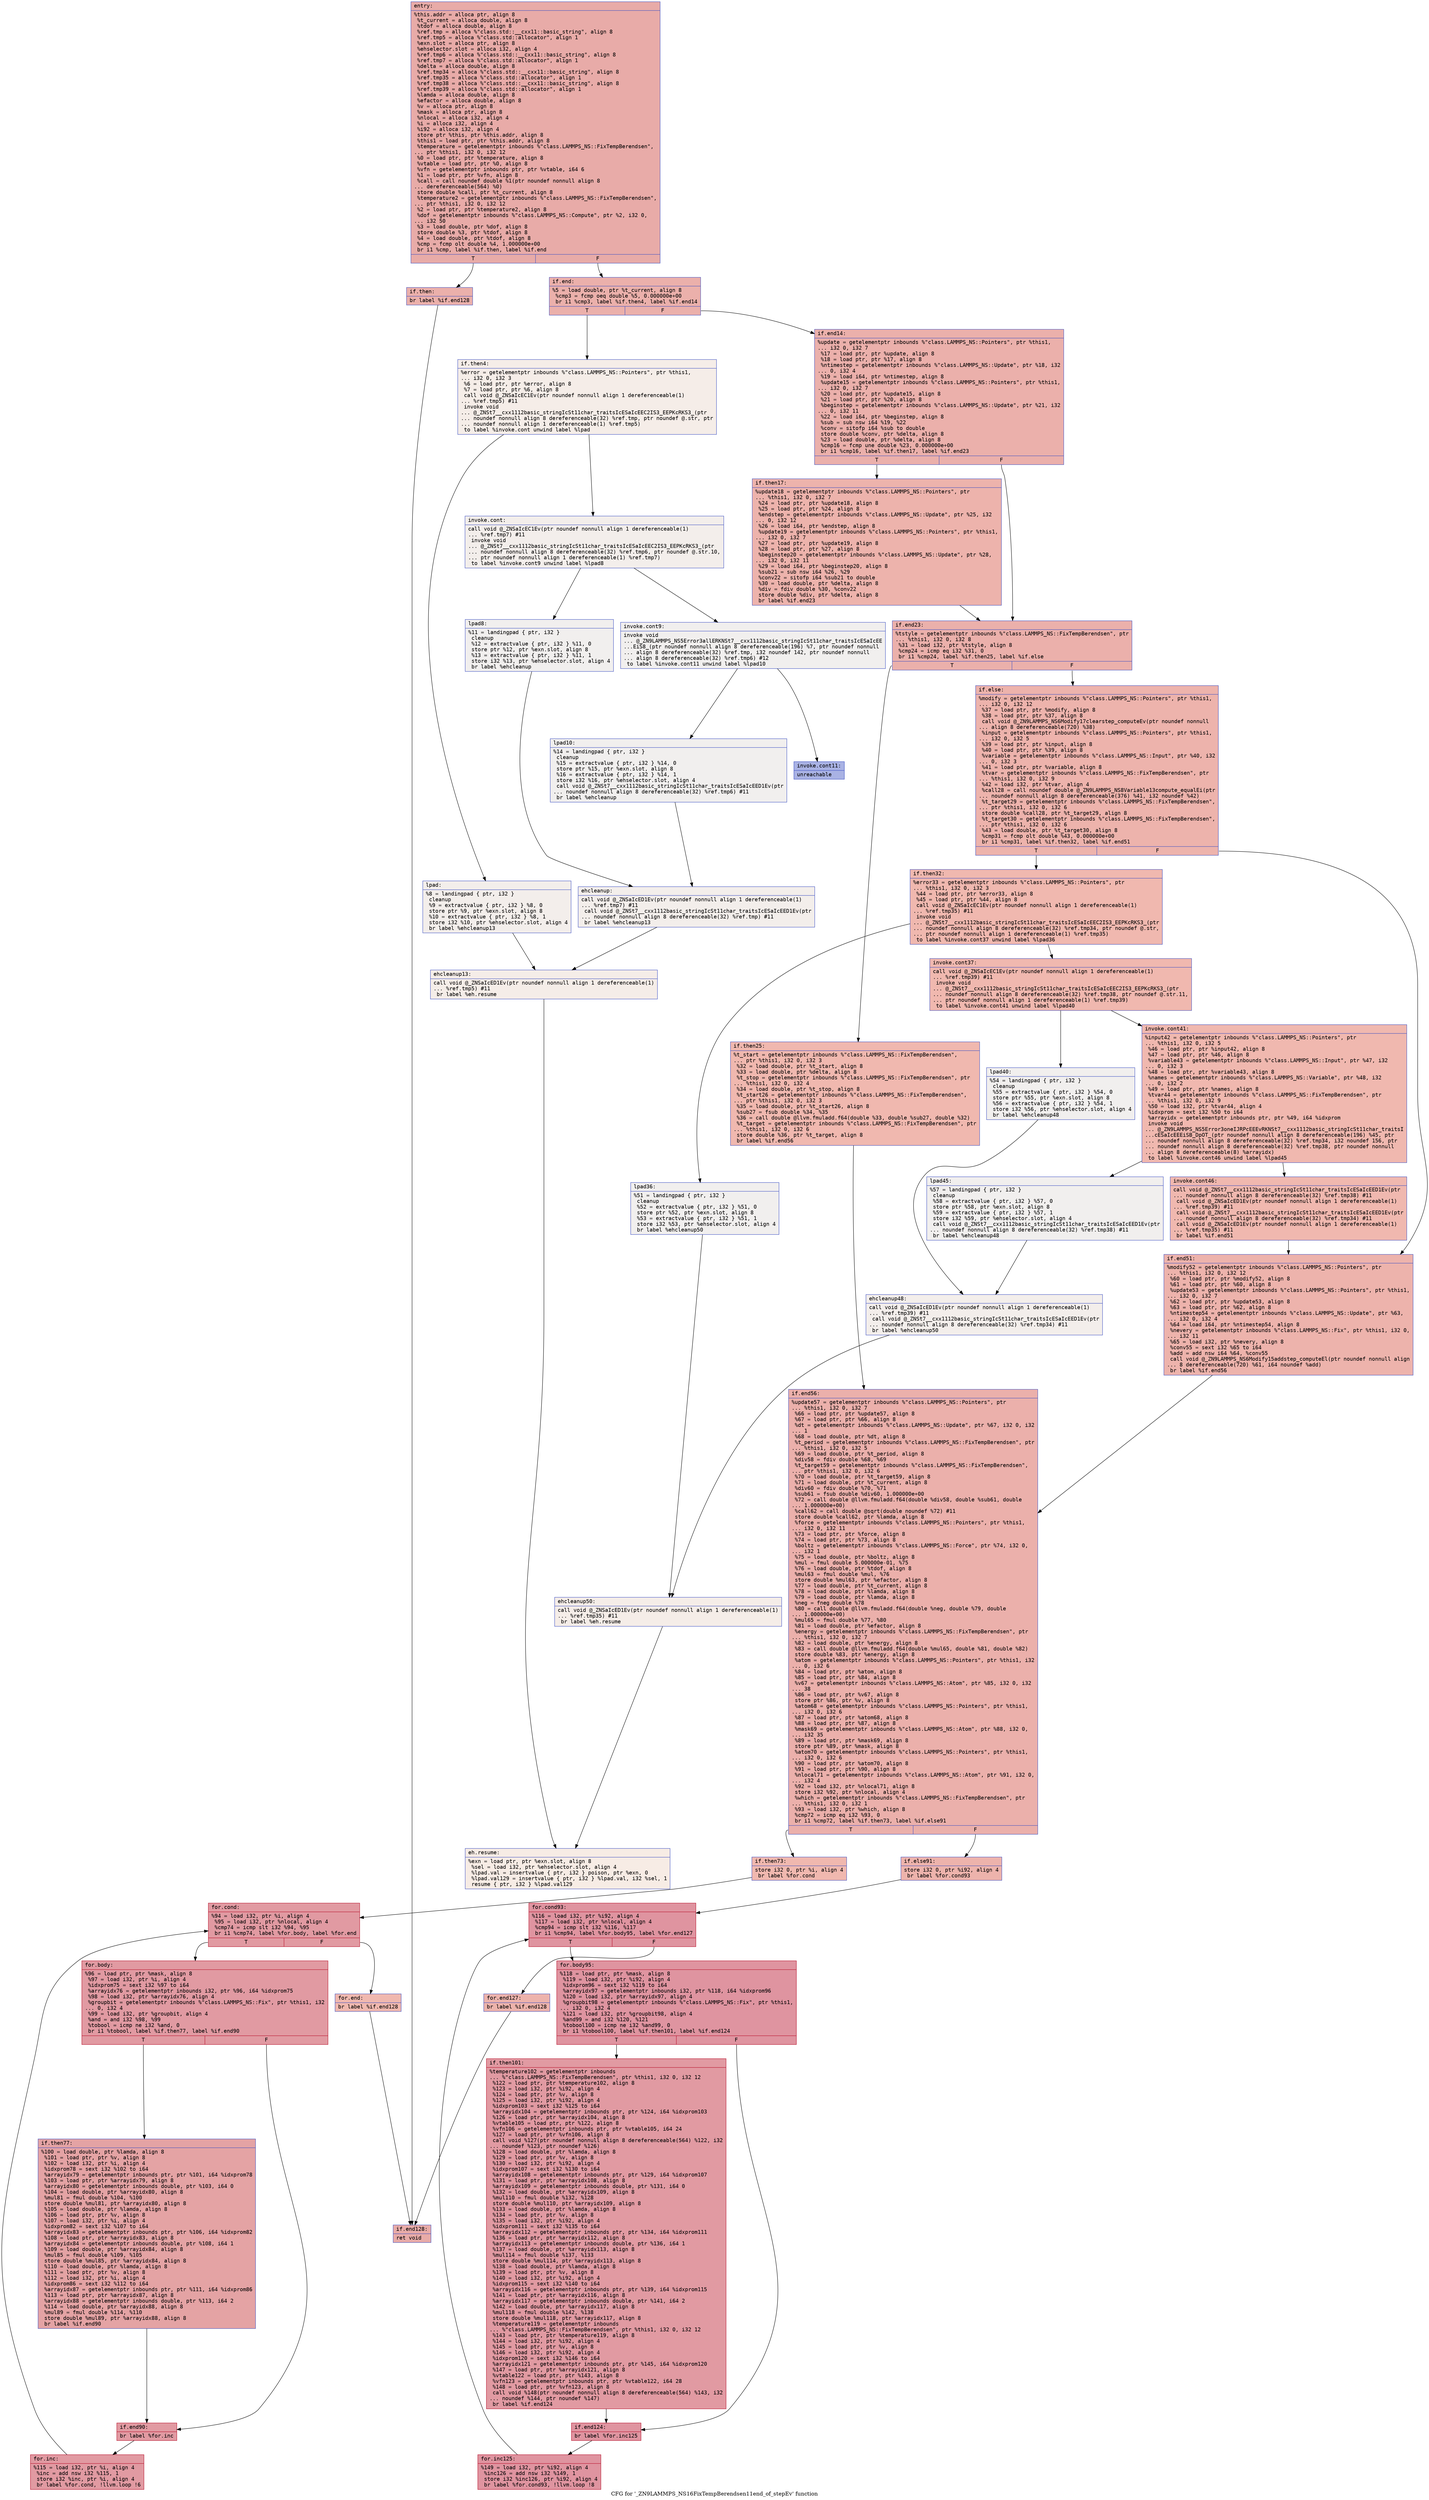 digraph "CFG for '_ZN9LAMMPS_NS16FixTempBerendsen11end_of_stepEv' function" {
	label="CFG for '_ZN9LAMMPS_NS16FixTempBerendsen11end_of_stepEv' function";

	Node0x55e2c50a9ce0 [shape=record,color="#3d50c3ff", style=filled, fillcolor="#cc403a70" fontname="Courier",label="{entry:\l|  %this.addr = alloca ptr, align 8\l  %t_current = alloca double, align 8\l  %tdof = alloca double, align 8\l  %ref.tmp = alloca %\"class.std::__cxx11::basic_string\", align 8\l  %ref.tmp5 = alloca %\"class.std::allocator\", align 1\l  %exn.slot = alloca ptr, align 8\l  %ehselector.slot = alloca i32, align 4\l  %ref.tmp6 = alloca %\"class.std::__cxx11::basic_string\", align 8\l  %ref.tmp7 = alloca %\"class.std::allocator\", align 1\l  %delta = alloca double, align 8\l  %ref.tmp34 = alloca %\"class.std::__cxx11::basic_string\", align 8\l  %ref.tmp35 = alloca %\"class.std::allocator\", align 1\l  %ref.tmp38 = alloca %\"class.std::__cxx11::basic_string\", align 8\l  %ref.tmp39 = alloca %\"class.std::allocator\", align 1\l  %lamda = alloca double, align 8\l  %efactor = alloca double, align 8\l  %v = alloca ptr, align 8\l  %mask = alloca ptr, align 8\l  %nlocal = alloca i32, align 4\l  %i = alloca i32, align 4\l  %i92 = alloca i32, align 4\l  store ptr %this, ptr %this.addr, align 8\l  %this1 = load ptr, ptr %this.addr, align 8\l  %temperature = getelementptr inbounds %\"class.LAMMPS_NS::FixTempBerendsen\",\l... ptr %this1, i32 0, i32 12\l  %0 = load ptr, ptr %temperature, align 8\l  %vtable = load ptr, ptr %0, align 8\l  %vfn = getelementptr inbounds ptr, ptr %vtable, i64 6\l  %1 = load ptr, ptr %vfn, align 8\l  %call = call noundef double %1(ptr noundef nonnull align 8\l... dereferenceable(564) %0)\l  store double %call, ptr %t_current, align 8\l  %temperature2 = getelementptr inbounds %\"class.LAMMPS_NS::FixTempBerendsen\",\l... ptr %this1, i32 0, i32 12\l  %2 = load ptr, ptr %temperature2, align 8\l  %dof = getelementptr inbounds %\"class.LAMMPS_NS::Compute\", ptr %2, i32 0,\l... i32 50\l  %3 = load double, ptr %dof, align 8\l  store double %3, ptr %tdof, align 8\l  %4 = load double, ptr %tdof, align 8\l  %cmp = fcmp olt double %4, 1.000000e+00\l  br i1 %cmp, label %if.then, label %if.end\l|{<s0>T|<s1>F}}"];
	Node0x55e2c50a9ce0:s0 -> Node0x55e2c50ab7e0[tooltip="entry -> if.then\nProbability 50.00%" ];
	Node0x55e2c50a9ce0:s1 -> Node0x55e2c50ab850[tooltip="entry -> if.end\nProbability 50.00%" ];
	Node0x55e2c50ab7e0 [shape=record,color="#3d50c3ff", style=filled, fillcolor="#d24b4070" fontname="Courier",label="{if.then:\l|  br label %if.end128\l}"];
	Node0x55e2c50ab7e0 -> Node0x55e2c50ab970[tooltip="if.then -> if.end128\nProbability 100.00%" ];
	Node0x55e2c50ab850 [shape=record,color="#3d50c3ff", style=filled, fillcolor="#d24b4070" fontname="Courier",label="{if.end:\l|  %5 = load double, ptr %t_current, align 8\l  %cmp3 = fcmp oeq double %5, 0.000000e+00\l  br i1 %cmp3, label %if.then4, label %if.end14\l|{<s0>T|<s1>F}}"];
	Node0x55e2c50ab850:s0 -> Node0x55e2c50abb20[tooltip="if.end -> if.then4\nProbability 0.00%" ];
	Node0x55e2c50ab850:s1 -> Node0x55e2c50abba0[tooltip="if.end -> if.end14\nProbability 100.00%" ];
	Node0x55e2c50abb20 [shape=record,color="#3d50c3ff", style=filled, fillcolor="#e8d6cc70" fontname="Courier",label="{if.then4:\l|  %error = getelementptr inbounds %\"class.LAMMPS_NS::Pointers\", ptr %this1,\l... i32 0, i32 3\l  %6 = load ptr, ptr %error, align 8\l  %7 = load ptr, ptr %6, align 8\l  call void @_ZNSaIcEC1Ev(ptr noundef nonnull align 1 dereferenceable(1)\l... %ref.tmp5) #11\l  invoke void\l... @_ZNSt7__cxx1112basic_stringIcSt11char_traitsIcESaIcEEC2IS3_EEPKcRKS3_(ptr\l... noundef nonnull align 8 dereferenceable(32) %ref.tmp, ptr noundef @.str, ptr\l... noundef nonnull align 1 dereferenceable(1) %ref.tmp5)\l          to label %invoke.cont unwind label %lpad\l}"];
	Node0x55e2c50abb20 -> Node0x55e2c50ac030[tooltip="if.then4 -> invoke.cont\nProbability 50.00%" ];
	Node0x55e2c50abb20 -> Node0x55e2c50ac0b0[tooltip="if.then4 -> lpad\nProbability 50.00%" ];
	Node0x55e2c50ac030 [shape=record,color="#3d50c3ff", style=filled, fillcolor="#e5d8d170" fontname="Courier",label="{invoke.cont:\l|  call void @_ZNSaIcEC1Ev(ptr noundef nonnull align 1 dereferenceable(1)\l... %ref.tmp7) #11\l  invoke void\l... @_ZNSt7__cxx1112basic_stringIcSt11char_traitsIcESaIcEEC2IS3_EEPKcRKS3_(ptr\l... noundef nonnull align 8 dereferenceable(32) %ref.tmp6, ptr noundef @.str.10,\l... ptr noundef nonnull align 1 dereferenceable(1) %ref.tmp7)\l          to label %invoke.cont9 unwind label %lpad8\l}"];
	Node0x55e2c50ac030 -> Node0x55e2c50ac3d0[tooltip="invoke.cont -> invoke.cont9\nProbability 50.00%" ];
	Node0x55e2c50ac030 -> Node0x55e2c50ac420[tooltip="invoke.cont -> lpad8\nProbability 50.00%" ];
	Node0x55e2c50ac3d0 [shape=record,color="#3d50c3ff", style=filled, fillcolor="#e0dbd870" fontname="Courier",label="{invoke.cont9:\l|  invoke void\l... @_ZN9LAMMPS_NS5Error3allERKNSt7__cxx1112basic_stringIcSt11char_traitsIcESaIcEE\l...EiS8_(ptr noundef nonnull align 8 dereferenceable(196) %7, ptr noundef nonnull\l... align 8 dereferenceable(32) %ref.tmp, i32 noundef 142, ptr noundef nonnull\l... align 8 dereferenceable(32) %ref.tmp6) #12\l          to label %invoke.cont11 unwind label %lpad10\l}"];
	Node0x55e2c50ac3d0 -> Node0x55e2c50ac380[tooltip="invoke.cont9 -> invoke.cont11\nProbability 0.00%" ];
	Node0x55e2c50ac3d0 -> Node0x55e2c50ac6e0[tooltip="invoke.cont9 -> lpad10\nProbability 100.00%" ];
	Node0x55e2c50ac380 [shape=record,color="#3d50c3ff", style=filled, fillcolor="#3d50c370" fontname="Courier",label="{invoke.cont11:\l|  unreachable\l}"];
	Node0x55e2c50ac0b0 [shape=record,color="#3d50c3ff", style=filled, fillcolor="#e5d8d170" fontname="Courier",label="{lpad:\l|  %8 = landingpad \{ ptr, i32 \}\l          cleanup\l  %9 = extractvalue \{ ptr, i32 \} %8, 0\l  store ptr %9, ptr %exn.slot, align 8\l  %10 = extractvalue \{ ptr, i32 \} %8, 1\l  store i32 %10, ptr %ehselector.slot, align 4\l  br label %ehcleanup13\l}"];
	Node0x55e2c50ac0b0 -> Node0x55e2c50acca0[tooltip="lpad -> ehcleanup13\nProbability 100.00%" ];
	Node0x55e2c50ac420 [shape=record,color="#3d50c3ff", style=filled, fillcolor="#e0dbd870" fontname="Courier",label="{lpad8:\l|  %11 = landingpad \{ ptr, i32 \}\l          cleanup\l  %12 = extractvalue \{ ptr, i32 \} %11, 0\l  store ptr %12, ptr %exn.slot, align 8\l  %13 = extractvalue \{ ptr, i32 \} %11, 1\l  store i32 %13, ptr %ehselector.slot, align 4\l  br label %ehcleanup\l}"];
	Node0x55e2c50ac420 -> Node0x55e2c50acf80[tooltip="lpad8 -> ehcleanup\nProbability 100.00%" ];
	Node0x55e2c50ac6e0 [shape=record,color="#3d50c3ff", style=filled, fillcolor="#e0dbd870" fontname="Courier",label="{lpad10:\l|  %14 = landingpad \{ ptr, i32 \}\l          cleanup\l  %15 = extractvalue \{ ptr, i32 \} %14, 0\l  store ptr %15, ptr %exn.slot, align 8\l  %16 = extractvalue \{ ptr, i32 \} %14, 1\l  store i32 %16, ptr %ehselector.slot, align 4\l  call void @_ZNSt7__cxx1112basic_stringIcSt11char_traitsIcESaIcEED1Ev(ptr\l... noundef nonnull align 8 dereferenceable(32) %ref.tmp6) #11\l  br label %ehcleanup\l}"];
	Node0x55e2c50ac6e0 -> Node0x55e2c50acf80[tooltip="lpad10 -> ehcleanup\nProbability 100.00%" ];
	Node0x55e2c50acf80 [shape=record,color="#3d50c3ff", style=filled, fillcolor="#e5d8d170" fontname="Courier",label="{ehcleanup:\l|  call void @_ZNSaIcED1Ev(ptr noundef nonnull align 1 dereferenceable(1)\l... %ref.tmp7) #11\l  call void @_ZNSt7__cxx1112basic_stringIcSt11char_traitsIcESaIcEED1Ev(ptr\l... noundef nonnull align 8 dereferenceable(32) %ref.tmp) #11\l  br label %ehcleanup13\l}"];
	Node0x55e2c50acf80 -> Node0x55e2c50acca0[tooltip="ehcleanup -> ehcleanup13\nProbability 100.00%" ];
	Node0x55e2c50acca0 [shape=record,color="#3d50c3ff", style=filled, fillcolor="#e8d6cc70" fontname="Courier",label="{ehcleanup13:\l|  call void @_ZNSaIcED1Ev(ptr noundef nonnull align 1 dereferenceable(1)\l... %ref.tmp5) #11\l  br label %eh.resume\l}"];
	Node0x55e2c50acca0 -> Node0x55e2c50ad6e0[tooltip="ehcleanup13 -> eh.resume\nProbability 100.00%" ];
	Node0x55e2c50abba0 [shape=record,color="#3d50c3ff", style=filled, fillcolor="#d24b4070" fontname="Courier",label="{if.end14:\l|  %update = getelementptr inbounds %\"class.LAMMPS_NS::Pointers\", ptr %this1,\l... i32 0, i32 7\l  %17 = load ptr, ptr %update, align 8\l  %18 = load ptr, ptr %17, align 8\l  %ntimestep = getelementptr inbounds %\"class.LAMMPS_NS::Update\", ptr %18, i32\l... 0, i32 4\l  %19 = load i64, ptr %ntimestep, align 8\l  %update15 = getelementptr inbounds %\"class.LAMMPS_NS::Pointers\", ptr %this1,\l... i32 0, i32 7\l  %20 = load ptr, ptr %update15, align 8\l  %21 = load ptr, ptr %20, align 8\l  %beginstep = getelementptr inbounds %\"class.LAMMPS_NS::Update\", ptr %21, i32\l... 0, i32 11\l  %22 = load i64, ptr %beginstep, align 8\l  %sub = sub nsw i64 %19, %22\l  %conv = sitofp i64 %sub to double\l  store double %conv, ptr %delta, align 8\l  %23 = load double, ptr %delta, align 8\l  %cmp16 = fcmp une double %23, 0.000000e+00\l  br i1 %cmp16, label %if.then17, label %if.end23\l|{<s0>T|<s1>F}}"];
	Node0x55e2c50abba0:s0 -> Node0x55e2c50ae760[tooltip="if.end14 -> if.then17\nProbability 62.50%" ];
	Node0x55e2c50abba0:s1 -> Node0x55e2c50ae7e0[tooltip="if.end14 -> if.end23\nProbability 37.50%" ];
	Node0x55e2c50ae760 [shape=record,color="#3d50c3ff", style=filled, fillcolor="#d6524470" fontname="Courier",label="{if.then17:\l|  %update18 = getelementptr inbounds %\"class.LAMMPS_NS::Pointers\", ptr\l... %this1, i32 0, i32 7\l  %24 = load ptr, ptr %update18, align 8\l  %25 = load ptr, ptr %24, align 8\l  %endstep = getelementptr inbounds %\"class.LAMMPS_NS::Update\", ptr %25, i32\l... 0, i32 12\l  %26 = load i64, ptr %endstep, align 8\l  %update19 = getelementptr inbounds %\"class.LAMMPS_NS::Pointers\", ptr %this1,\l... i32 0, i32 7\l  %27 = load ptr, ptr %update19, align 8\l  %28 = load ptr, ptr %27, align 8\l  %beginstep20 = getelementptr inbounds %\"class.LAMMPS_NS::Update\", ptr %28,\l... i32 0, i32 11\l  %29 = load i64, ptr %beginstep20, align 8\l  %sub21 = sub nsw i64 %26, %29\l  %conv22 = sitofp i64 %sub21 to double\l  %30 = load double, ptr %delta, align 8\l  %div = fdiv double %30, %conv22\l  store double %div, ptr %delta, align 8\l  br label %if.end23\l}"];
	Node0x55e2c50ae760 -> Node0x55e2c50ae7e0[tooltip="if.then17 -> if.end23\nProbability 100.00%" ];
	Node0x55e2c50ae7e0 [shape=record,color="#3d50c3ff", style=filled, fillcolor="#d24b4070" fontname="Courier",label="{if.end23:\l|  %tstyle = getelementptr inbounds %\"class.LAMMPS_NS::FixTempBerendsen\", ptr\l... %this1, i32 0, i32 8\l  %31 = load i32, ptr %tstyle, align 8\l  %cmp24 = icmp eq i32 %31, 0\l  br i1 %cmp24, label %if.then25, label %if.else\l|{<s0>T|<s1>F}}"];
	Node0x55e2c50ae7e0:s0 -> Node0x55e2c50af550[tooltip="if.end23 -> if.then25\nProbability 37.50%" ];
	Node0x55e2c50ae7e0:s1 -> Node0x55e2c50af5d0[tooltip="if.end23 -> if.else\nProbability 62.50%" ];
	Node0x55e2c50af550 [shape=record,color="#3d50c3ff", style=filled, fillcolor="#dc5d4a70" fontname="Courier",label="{if.then25:\l|  %t_start = getelementptr inbounds %\"class.LAMMPS_NS::FixTempBerendsen\",\l... ptr %this1, i32 0, i32 3\l  %32 = load double, ptr %t_start, align 8\l  %33 = load double, ptr %delta, align 8\l  %t_stop = getelementptr inbounds %\"class.LAMMPS_NS::FixTempBerendsen\", ptr\l... %this1, i32 0, i32 4\l  %34 = load double, ptr %t_stop, align 8\l  %t_start26 = getelementptr inbounds %\"class.LAMMPS_NS::FixTempBerendsen\",\l... ptr %this1, i32 0, i32 3\l  %35 = load double, ptr %t_start26, align 8\l  %sub27 = fsub double %34, %35\l  %36 = call double @llvm.fmuladd.f64(double %33, double %sub27, double %32)\l  %t_target = getelementptr inbounds %\"class.LAMMPS_NS::FixTempBerendsen\", ptr\l... %this1, i32 0, i32 6\l  store double %36, ptr %t_target, align 8\l  br label %if.end56\l}"];
	Node0x55e2c50af550 -> Node0x55e2c50aff20[tooltip="if.then25 -> if.end56\nProbability 100.00%" ];
	Node0x55e2c50af5d0 [shape=record,color="#3d50c3ff", style=filled, fillcolor="#d6524470" fontname="Courier",label="{if.else:\l|  %modify = getelementptr inbounds %\"class.LAMMPS_NS::Pointers\", ptr %this1,\l... i32 0, i32 12\l  %37 = load ptr, ptr %modify, align 8\l  %38 = load ptr, ptr %37, align 8\l  call void @_ZN9LAMMPS_NS6Modify17clearstep_computeEv(ptr noundef nonnull\l... align 8 dereferenceable(720) %38)\l  %input = getelementptr inbounds %\"class.LAMMPS_NS::Pointers\", ptr %this1,\l... i32 0, i32 5\l  %39 = load ptr, ptr %input, align 8\l  %40 = load ptr, ptr %39, align 8\l  %variable = getelementptr inbounds %\"class.LAMMPS_NS::Input\", ptr %40, i32\l... 0, i32 3\l  %41 = load ptr, ptr %variable, align 8\l  %tvar = getelementptr inbounds %\"class.LAMMPS_NS::FixTempBerendsen\", ptr\l... %this1, i32 0, i32 9\l  %42 = load i32, ptr %tvar, align 4\l  %call28 = call noundef double @_ZN9LAMMPS_NS8Variable13compute_equalEi(ptr\l... noundef nonnull align 8 dereferenceable(376) %41, i32 noundef %42)\l  %t_target29 = getelementptr inbounds %\"class.LAMMPS_NS::FixTempBerendsen\",\l... ptr %this1, i32 0, i32 6\l  store double %call28, ptr %t_target29, align 8\l  %t_target30 = getelementptr inbounds %\"class.LAMMPS_NS::FixTempBerendsen\",\l... ptr %this1, i32 0, i32 6\l  %43 = load double, ptr %t_target30, align 8\l  %cmp31 = fcmp olt double %43, 0.000000e+00\l  br i1 %cmp31, label %if.then32, label %if.end51\l|{<s0>T|<s1>F}}"];
	Node0x55e2c50af5d0:s0 -> Node0x55e2c50b0db0[tooltip="if.else -> if.then32\nProbability 50.00%" ];
	Node0x55e2c50af5d0:s1 -> Node0x55e2c50b0e90[tooltip="if.else -> if.end51\nProbability 50.00%" ];
	Node0x55e2c50b0db0 [shape=record,color="#3d50c3ff", style=filled, fillcolor="#dc5d4a70" fontname="Courier",label="{if.then32:\l|  %error33 = getelementptr inbounds %\"class.LAMMPS_NS::Pointers\", ptr\l... %this1, i32 0, i32 3\l  %44 = load ptr, ptr %error33, align 8\l  %45 = load ptr, ptr %44, align 8\l  call void @_ZNSaIcEC1Ev(ptr noundef nonnull align 1 dereferenceable(1)\l... %ref.tmp35) #11\l  invoke void\l... @_ZNSt7__cxx1112basic_stringIcSt11char_traitsIcESaIcEEC2IS3_EEPKcRKS3_(ptr\l... noundef nonnull align 8 dereferenceable(32) %ref.tmp34, ptr noundef @.str,\l... ptr noundef nonnull align 1 dereferenceable(1) %ref.tmp35)\l          to label %invoke.cont37 unwind label %lpad36\l}"];
	Node0x55e2c50b0db0 -> Node0x55e2c50b1380[tooltip="if.then32 -> invoke.cont37\nProbability 100.00%" ];
	Node0x55e2c50b0db0 -> Node0x55e2c50b1400[tooltip="if.then32 -> lpad36\nProbability 0.00%" ];
	Node0x55e2c50b1380 [shape=record,color="#3d50c3ff", style=filled, fillcolor="#dc5d4a70" fontname="Courier",label="{invoke.cont37:\l|  call void @_ZNSaIcEC1Ev(ptr noundef nonnull align 1 dereferenceable(1)\l... %ref.tmp39) #11\l  invoke void\l... @_ZNSt7__cxx1112basic_stringIcSt11char_traitsIcESaIcEEC2IS3_EEPKcRKS3_(ptr\l... noundef nonnull align 8 dereferenceable(32) %ref.tmp38, ptr noundef @.str.11,\l... ptr noundef nonnull align 1 dereferenceable(1) %ref.tmp39)\l          to label %invoke.cont41 unwind label %lpad40\l}"];
	Node0x55e2c50b1380 -> Node0x55e2c50b1780[tooltip="invoke.cont37 -> invoke.cont41\nProbability 100.00%" ];
	Node0x55e2c50b1380 -> Node0x55e2c50b17d0[tooltip="invoke.cont37 -> lpad40\nProbability 0.00%" ];
	Node0x55e2c50b1780 [shape=record,color="#3d50c3ff", style=filled, fillcolor="#dc5d4a70" fontname="Courier",label="{invoke.cont41:\l|  %input42 = getelementptr inbounds %\"class.LAMMPS_NS::Pointers\", ptr\l... %this1, i32 0, i32 5\l  %46 = load ptr, ptr %input42, align 8\l  %47 = load ptr, ptr %46, align 8\l  %variable43 = getelementptr inbounds %\"class.LAMMPS_NS::Input\", ptr %47, i32\l... 0, i32 3\l  %48 = load ptr, ptr %variable43, align 8\l  %names = getelementptr inbounds %\"class.LAMMPS_NS::Variable\", ptr %48, i32\l... 0, i32 2\l  %49 = load ptr, ptr %names, align 8\l  %tvar44 = getelementptr inbounds %\"class.LAMMPS_NS::FixTempBerendsen\", ptr\l... %this1, i32 0, i32 9\l  %50 = load i32, ptr %tvar44, align 4\l  %idxprom = sext i32 %50 to i64\l  %arrayidx = getelementptr inbounds ptr, ptr %49, i64 %idxprom\l  invoke void\l... @_ZN9LAMMPS_NS5Error3oneIJRPcEEEvRKNSt7__cxx1112basic_stringIcSt11char_traitsI\l...cESaIcEEEiSB_DpOT_(ptr noundef nonnull align 8 dereferenceable(196) %45, ptr\l... noundef nonnull align 8 dereferenceable(32) %ref.tmp34, i32 noundef 156, ptr\l... noundef nonnull align 8 dereferenceable(32) %ref.tmp38, ptr noundef nonnull\l... align 8 dereferenceable(8) %arrayidx)\l          to label %invoke.cont46 unwind label %lpad45\l}"];
	Node0x55e2c50b1780 -> Node0x55e2c50b1730[tooltip="invoke.cont41 -> invoke.cont46\nProbability 100.00%" ];
	Node0x55e2c50b1780 -> Node0x55e2c50b2a40[tooltip="invoke.cont41 -> lpad45\nProbability 0.00%" ];
	Node0x55e2c50b1730 [shape=record,color="#3d50c3ff", style=filled, fillcolor="#dc5d4a70" fontname="Courier",label="{invoke.cont46:\l|  call void @_ZNSt7__cxx1112basic_stringIcSt11char_traitsIcESaIcEED1Ev(ptr\l... noundef nonnull align 8 dereferenceable(32) %ref.tmp38) #11\l  call void @_ZNSaIcED1Ev(ptr noundef nonnull align 1 dereferenceable(1)\l... %ref.tmp39) #11\l  call void @_ZNSt7__cxx1112basic_stringIcSt11char_traitsIcESaIcEED1Ev(ptr\l... noundef nonnull align 8 dereferenceable(32) %ref.tmp34) #11\l  call void @_ZNSaIcED1Ev(ptr noundef nonnull align 1 dereferenceable(1)\l... %ref.tmp35) #11\l  br label %if.end51\l}"];
	Node0x55e2c50b1730 -> Node0x55e2c50b0e90[tooltip="invoke.cont46 -> if.end51\nProbability 100.00%" ];
	Node0x55e2c50b1400 [shape=record,color="#3d50c3ff", style=filled, fillcolor="#e0dbd870" fontname="Courier",label="{lpad36:\l|  %51 = landingpad \{ ptr, i32 \}\l          cleanup\l  %52 = extractvalue \{ ptr, i32 \} %51, 0\l  store ptr %52, ptr %exn.slot, align 8\l  %53 = extractvalue \{ ptr, i32 \} %51, 1\l  store i32 %53, ptr %ehselector.slot, align 4\l  br label %ehcleanup50\l}"];
	Node0x55e2c50b1400 -> Node0x55e2c50b3500[tooltip="lpad36 -> ehcleanup50\nProbability 100.00%" ];
	Node0x55e2c50b17d0 [shape=record,color="#3d50c3ff", style=filled, fillcolor="#e0dbd870" fontname="Courier",label="{lpad40:\l|  %54 = landingpad \{ ptr, i32 \}\l          cleanup\l  %55 = extractvalue \{ ptr, i32 \} %54, 0\l  store ptr %55, ptr %exn.slot, align 8\l  %56 = extractvalue \{ ptr, i32 \} %54, 1\l  store i32 %56, ptr %ehselector.slot, align 4\l  br label %ehcleanup48\l}"];
	Node0x55e2c50b17d0 -> Node0x55e2c50add70[tooltip="lpad40 -> ehcleanup48\nProbability 100.00%" ];
	Node0x55e2c50b2a40 [shape=record,color="#3d50c3ff", style=filled, fillcolor="#e0dbd870" fontname="Courier",label="{lpad45:\l|  %57 = landingpad \{ ptr, i32 \}\l          cleanup\l  %58 = extractvalue \{ ptr, i32 \} %57, 0\l  store ptr %58, ptr %exn.slot, align 8\l  %59 = extractvalue \{ ptr, i32 \} %57, 1\l  store i32 %59, ptr %ehselector.slot, align 4\l  call void @_ZNSt7__cxx1112basic_stringIcSt11char_traitsIcESaIcEED1Ev(ptr\l... noundef nonnull align 8 dereferenceable(32) %ref.tmp38) #11\l  br label %ehcleanup48\l}"];
	Node0x55e2c50b2a40 -> Node0x55e2c50add70[tooltip="lpad45 -> ehcleanup48\nProbability 100.00%" ];
	Node0x55e2c50add70 [shape=record,color="#3d50c3ff", style=filled, fillcolor="#e5d8d170" fontname="Courier",label="{ehcleanup48:\l|  call void @_ZNSaIcED1Ev(ptr noundef nonnull align 1 dereferenceable(1)\l... %ref.tmp39) #11\l  call void @_ZNSt7__cxx1112basic_stringIcSt11char_traitsIcESaIcEED1Ev(ptr\l... noundef nonnull align 8 dereferenceable(32) %ref.tmp34) #11\l  br label %ehcleanup50\l}"];
	Node0x55e2c50add70 -> Node0x55e2c50b3500[tooltip="ehcleanup48 -> ehcleanup50\nProbability 100.00%" ];
	Node0x55e2c50b3500 [shape=record,color="#3d50c3ff", style=filled, fillcolor="#e8d6cc70" fontname="Courier",label="{ehcleanup50:\l|  call void @_ZNSaIcED1Ev(ptr noundef nonnull align 1 dereferenceable(1)\l... %ref.tmp35) #11\l  br label %eh.resume\l}"];
	Node0x55e2c50b3500 -> Node0x55e2c50ad6e0[tooltip="ehcleanup50 -> eh.resume\nProbability 100.00%" ];
	Node0x55e2c50b0e90 [shape=record,color="#3d50c3ff", style=filled, fillcolor="#d6524470" fontname="Courier",label="{if.end51:\l|  %modify52 = getelementptr inbounds %\"class.LAMMPS_NS::Pointers\", ptr\l... %this1, i32 0, i32 12\l  %60 = load ptr, ptr %modify52, align 8\l  %61 = load ptr, ptr %60, align 8\l  %update53 = getelementptr inbounds %\"class.LAMMPS_NS::Pointers\", ptr %this1,\l... i32 0, i32 7\l  %62 = load ptr, ptr %update53, align 8\l  %63 = load ptr, ptr %62, align 8\l  %ntimestep54 = getelementptr inbounds %\"class.LAMMPS_NS::Update\", ptr %63,\l... i32 0, i32 4\l  %64 = load i64, ptr %ntimestep54, align 8\l  %nevery = getelementptr inbounds %\"class.LAMMPS_NS::Fix\", ptr %this1, i32 0,\l... i32 11\l  %65 = load i32, ptr %nevery, align 8\l  %conv55 = sext i32 %65 to i64\l  %add = add nsw i64 %64, %conv55\l  call void @_ZN9LAMMPS_NS6Modify15addstep_computeEl(ptr noundef nonnull align\l... 8 dereferenceable(720) %61, i64 noundef %add)\l  br label %if.end56\l}"];
	Node0x55e2c50b0e90 -> Node0x55e2c50aff20[tooltip="if.end51 -> if.end56\nProbability 100.00%" ];
	Node0x55e2c50aff20 [shape=record,color="#3d50c3ff", style=filled, fillcolor="#d24b4070" fontname="Courier",label="{if.end56:\l|  %update57 = getelementptr inbounds %\"class.LAMMPS_NS::Pointers\", ptr\l... %this1, i32 0, i32 7\l  %66 = load ptr, ptr %update57, align 8\l  %67 = load ptr, ptr %66, align 8\l  %dt = getelementptr inbounds %\"class.LAMMPS_NS::Update\", ptr %67, i32 0, i32\l... 1\l  %68 = load double, ptr %dt, align 8\l  %t_period = getelementptr inbounds %\"class.LAMMPS_NS::FixTempBerendsen\", ptr\l... %this1, i32 0, i32 5\l  %69 = load double, ptr %t_period, align 8\l  %div58 = fdiv double %68, %69\l  %t_target59 = getelementptr inbounds %\"class.LAMMPS_NS::FixTempBerendsen\",\l... ptr %this1, i32 0, i32 6\l  %70 = load double, ptr %t_target59, align 8\l  %71 = load double, ptr %t_current, align 8\l  %div60 = fdiv double %70, %71\l  %sub61 = fsub double %div60, 1.000000e+00\l  %72 = call double @llvm.fmuladd.f64(double %div58, double %sub61, double\l... 1.000000e+00)\l  %call62 = call double @sqrt(double noundef %72) #11\l  store double %call62, ptr %lamda, align 8\l  %force = getelementptr inbounds %\"class.LAMMPS_NS::Pointers\", ptr %this1,\l... i32 0, i32 11\l  %73 = load ptr, ptr %force, align 8\l  %74 = load ptr, ptr %73, align 8\l  %boltz = getelementptr inbounds %\"class.LAMMPS_NS::Force\", ptr %74, i32 0,\l... i32 1\l  %75 = load double, ptr %boltz, align 8\l  %mul = fmul double 5.000000e-01, %75\l  %76 = load double, ptr %tdof, align 8\l  %mul63 = fmul double %mul, %76\l  store double %mul63, ptr %efactor, align 8\l  %77 = load double, ptr %t_current, align 8\l  %78 = load double, ptr %lamda, align 8\l  %79 = load double, ptr %lamda, align 8\l  %neg = fneg double %78\l  %80 = call double @llvm.fmuladd.f64(double %neg, double %79, double\l... 1.000000e+00)\l  %mul65 = fmul double %77, %80\l  %81 = load double, ptr %efactor, align 8\l  %energy = getelementptr inbounds %\"class.LAMMPS_NS::FixTempBerendsen\", ptr\l... %this1, i32 0, i32 7\l  %82 = load double, ptr %energy, align 8\l  %83 = call double @llvm.fmuladd.f64(double %mul65, double %81, double %82)\l  store double %83, ptr %energy, align 8\l  %atom = getelementptr inbounds %\"class.LAMMPS_NS::Pointers\", ptr %this1, i32\l... 0, i32 6\l  %84 = load ptr, ptr %atom, align 8\l  %85 = load ptr, ptr %84, align 8\l  %v67 = getelementptr inbounds %\"class.LAMMPS_NS::Atom\", ptr %85, i32 0, i32\l... 38\l  %86 = load ptr, ptr %v67, align 8\l  store ptr %86, ptr %v, align 8\l  %atom68 = getelementptr inbounds %\"class.LAMMPS_NS::Pointers\", ptr %this1,\l... i32 0, i32 6\l  %87 = load ptr, ptr %atom68, align 8\l  %88 = load ptr, ptr %87, align 8\l  %mask69 = getelementptr inbounds %\"class.LAMMPS_NS::Atom\", ptr %88, i32 0,\l... i32 35\l  %89 = load ptr, ptr %mask69, align 8\l  store ptr %89, ptr %mask, align 8\l  %atom70 = getelementptr inbounds %\"class.LAMMPS_NS::Pointers\", ptr %this1,\l... i32 0, i32 6\l  %90 = load ptr, ptr %atom70, align 8\l  %91 = load ptr, ptr %90, align 8\l  %nlocal71 = getelementptr inbounds %\"class.LAMMPS_NS::Atom\", ptr %91, i32 0,\l... i32 4\l  %92 = load i32, ptr %nlocal71, align 8\l  store i32 %92, ptr %nlocal, align 4\l  %which = getelementptr inbounds %\"class.LAMMPS_NS::FixTempBerendsen\", ptr\l... %this1, i32 0, i32 1\l  %93 = load i32, ptr %which, align 8\l  %cmp72 = icmp eq i32 %93, 0\l  br i1 %cmp72, label %if.then73, label %if.else91\l|{<s0>T|<s1>F}}"];
	Node0x55e2c50aff20:s0 -> Node0x55e2c50b76e0[tooltip="if.end56 -> if.then73\nProbability 37.50%" ];
	Node0x55e2c50aff20:s1 -> Node0x55e2c50b7760[tooltip="if.end56 -> if.else91\nProbability 62.50%" ];
	Node0x55e2c50b76e0 [shape=record,color="#3d50c3ff", style=filled, fillcolor="#dc5d4a70" fontname="Courier",label="{if.then73:\l|  store i32 0, ptr %i, align 4\l  br label %for.cond\l}"];
	Node0x55e2c50b76e0 -> Node0x55e2c50b7930[tooltip="if.then73 -> for.cond\nProbability 100.00%" ];
	Node0x55e2c50b7930 [shape=record,color="#b70d28ff", style=filled, fillcolor="#bb1b2c70" fontname="Courier",label="{for.cond:\l|  %94 = load i32, ptr %i, align 4\l  %95 = load i32, ptr %nlocal, align 4\l  %cmp74 = icmp slt i32 %94, %95\l  br i1 %cmp74, label %for.body, label %for.end\l|{<s0>T|<s1>F}}"];
	Node0x55e2c50b7930:s0 -> Node0x55e2c50b1cd0[tooltip="for.cond -> for.body\nProbability 96.88%" ];
	Node0x55e2c50b7930:s1 -> Node0x55e2c50b1d50[tooltip="for.cond -> for.end\nProbability 3.12%" ];
	Node0x55e2c50b1cd0 [shape=record,color="#b70d28ff", style=filled, fillcolor="#bb1b2c70" fontname="Courier",label="{for.body:\l|  %96 = load ptr, ptr %mask, align 8\l  %97 = load i32, ptr %i, align 4\l  %idxprom75 = sext i32 %97 to i64\l  %arrayidx76 = getelementptr inbounds i32, ptr %96, i64 %idxprom75\l  %98 = load i32, ptr %arrayidx76, align 4\l  %groupbit = getelementptr inbounds %\"class.LAMMPS_NS::Fix\", ptr %this1, i32\l... 0, i32 4\l  %99 = load i32, ptr %groupbit, align 4\l  %and = and i32 %98, %99\l  %tobool = icmp ne i32 %and, 0\l  br i1 %tobool, label %if.then77, label %if.end90\l|{<s0>T|<s1>F}}"];
	Node0x55e2c50b1cd0:s0 -> Node0x55e2c50b8bc0[tooltip="for.body -> if.then77\nProbability 62.50%" ];
	Node0x55e2c50b1cd0:s1 -> Node0x55e2c50b8c10[tooltip="for.body -> if.end90\nProbability 37.50%" ];
	Node0x55e2c50b8bc0 [shape=record,color="#3d50c3ff", style=filled, fillcolor="#c32e3170" fontname="Courier",label="{if.then77:\l|  %100 = load double, ptr %lamda, align 8\l  %101 = load ptr, ptr %v, align 8\l  %102 = load i32, ptr %i, align 4\l  %idxprom78 = sext i32 %102 to i64\l  %arrayidx79 = getelementptr inbounds ptr, ptr %101, i64 %idxprom78\l  %103 = load ptr, ptr %arrayidx79, align 8\l  %arrayidx80 = getelementptr inbounds double, ptr %103, i64 0\l  %104 = load double, ptr %arrayidx80, align 8\l  %mul81 = fmul double %104, %100\l  store double %mul81, ptr %arrayidx80, align 8\l  %105 = load double, ptr %lamda, align 8\l  %106 = load ptr, ptr %v, align 8\l  %107 = load i32, ptr %i, align 4\l  %idxprom82 = sext i32 %107 to i64\l  %arrayidx83 = getelementptr inbounds ptr, ptr %106, i64 %idxprom82\l  %108 = load ptr, ptr %arrayidx83, align 8\l  %arrayidx84 = getelementptr inbounds double, ptr %108, i64 1\l  %109 = load double, ptr %arrayidx84, align 8\l  %mul85 = fmul double %109, %105\l  store double %mul85, ptr %arrayidx84, align 8\l  %110 = load double, ptr %lamda, align 8\l  %111 = load ptr, ptr %v, align 8\l  %112 = load i32, ptr %i, align 4\l  %idxprom86 = sext i32 %112 to i64\l  %arrayidx87 = getelementptr inbounds ptr, ptr %111, i64 %idxprom86\l  %113 = load ptr, ptr %arrayidx87, align 8\l  %arrayidx88 = getelementptr inbounds double, ptr %113, i64 2\l  %114 = load double, ptr %arrayidx88, align 8\l  %mul89 = fmul double %114, %110\l  store double %mul89, ptr %arrayidx88, align 8\l  br label %if.end90\l}"];
	Node0x55e2c50b8bc0 -> Node0x55e2c50b8c10[tooltip="if.then77 -> if.end90\nProbability 100.00%" ];
	Node0x55e2c50b8c10 [shape=record,color="#b70d28ff", style=filled, fillcolor="#bb1b2c70" fontname="Courier",label="{if.end90:\l|  br label %for.inc\l}"];
	Node0x55e2c50b8c10 -> Node0x55e2c50ba0a0[tooltip="if.end90 -> for.inc\nProbability 100.00%" ];
	Node0x55e2c50ba0a0 [shape=record,color="#b70d28ff", style=filled, fillcolor="#bb1b2c70" fontname="Courier",label="{for.inc:\l|  %115 = load i32, ptr %i, align 4\l  %inc = add nsw i32 %115, 1\l  store i32 %inc, ptr %i, align 4\l  br label %for.cond, !llvm.loop !6\l}"];
	Node0x55e2c50ba0a0 -> Node0x55e2c50b7930[tooltip="for.inc -> for.cond\nProbability 100.00%" ];
	Node0x55e2c50b1d50 [shape=record,color="#3d50c3ff", style=filled, fillcolor="#dc5d4a70" fontname="Courier",label="{for.end:\l|  br label %if.end128\l}"];
	Node0x55e2c50b1d50 -> Node0x55e2c50ab970[tooltip="for.end -> if.end128\nProbability 100.00%" ];
	Node0x55e2c50b7760 [shape=record,color="#3d50c3ff", style=filled, fillcolor="#d6524470" fontname="Courier",label="{if.else91:\l|  store i32 0, ptr %i92, align 4\l  br label %for.cond93\l}"];
	Node0x55e2c50b7760 -> Node0x55e2c50ba620[tooltip="if.else91 -> for.cond93\nProbability 100.00%" ];
	Node0x55e2c50ba620 [shape=record,color="#b70d28ff", style=filled, fillcolor="#b70d2870" fontname="Courier",label="{for.cond93:\l|  %116 = load i32, ptr %i92, align 4\l  %117 = load i32, ptr %nlocal, align 4\l  %cmp94 = icmp slt i32 %116, %117\l  br i1 %cmp94, label %for.body95, label %for.end127\l|{<s0>T|<s1>F}}"];
	Node0x55e2c50ba620:s0 -> Node0x55e2c50ba8c0[tooltip="for.cond93 -> for.body95\nProbability 96.88%" ];
	Node0x55e2c50ba620:s1 -> Node0x55e2c50ba940[tooltip="for.cond93 -> for.end127\nProbability 3.12%" ];
	Node0x55e2c50ba8c0 [shape=record,color="#b70d28ff", style=filled, fillcolor="#b70d2870" fontname="Courier",label="{for.body95:\l|  %118 = load ptr, ptr %mask, align 8\l  %119 = load i32, ptr %i92, align 4\l  %idxprom96 = sext i32 %119 to i64\l  %arrayidx97 = getelementptr inbounds i32, ptr %118, i64 %idxprom96\l  %120 = load i32, ptr %arrayidx97, align 4\l  %groupbit98 = getelementptr inbounds %\"class.LAMMPS_NS::Fix\", ptr %this1,\l... i32 0, i32 4\l  %121 = load i32, ptr %groupbit98, align 4\l  %and99 = and i32 %120, %121\l  %tobool100 = icmp ne i32 %and99, 0\l  br i1 %tobool100, label %if.then101, label %if.end124\l|{<s0>T|<s1>F}}"];
	Node0x55e2c50ba8c0:s0 -> Node0x55e2c50bb040[tooltip="for.body95 -> if.then101\nProbability 62.50%" ];
	Node0x55e2c50ba8c0:s1 -> Node0x55e2c50bb0c0[tooltip="for.body95 -> if.end124\nProbability 37.50%" ];
	Node0x55e2c50bb040 [shape=record,color="#b70d28ff", style=filled, fillcolor="#bb1b2c70" fontname="Courier",label="{if.then101:\l|  %temperature102 = getelementptr inbounds\l... %\"class.LAMMPS_NS::FixTempBerendsen\", ptr %this1, i32 0, i32 12\l  %122 = load ptr, ptr %temperature102, align 8\l  %123 = load i32, ptr %i92, align 4\l  %124 = load ptr, ptr %v, align 8\l  %125 = load i32, ptr %i92, align 4\l  %idxprom103 = sext i32 %125 to i64\l  %arrayidx104 = getelementptr inbounds ptr, ptr %124, i64 %idxprom103\l  %126 = load ptr, ptr %arrayidx104, align 8\l  %vtable105 = load ptr, ptr %122, align 8\l  %vfn106 = getelementptr inbounds ptr, ptr %vtable105, i64 24\l  %127 = load ptr, ptr %vfn106, align 8\l  call void %127(ptr noundef nonnull align 8 dereferenceable(564) %122, i32\l... noundef %123, ptr noundef %126)\l  %128 = load double, ptr %lamda, align 8\l  %129 = load ptr, ptr %v, align 8\l  %130 = load i32, ptr %i92, align 4\l  %idxprom107 = sext i32 %130 to i64\l  %arrayidx108 = getelementptr inbounds ptr, ptr %129, i64 %idxprom107\l  %131 = load ptr, ptr %arrayidx108, align 8\l  %arrayidx109 = getelementptr inbounds double, ptr %131, i64 0\l  %132 = load double, ptr %arrayidx109, align 8\l  %mul110 = fmul double %132, %128\l  store double %mul110, ptr %arrayidx109, align 8\l  %133 = load double, ptr %lamda, align 8\l  %134 = load ptr, ptr %v, align 8\l  %135 = load i32, ptr %i92, align 4\l  %idxprom111 = sext i32 %135 to i64\l  %arrayidx112 = getelementptr inbounds ptr, ptr %134, i64 %idxprom111\l  %136 = load ptr, ptr %arrayidx112, align 8\l  %arrayidx113 = getelementptr inbounds double, ptr %136, i64 1\l  %137 = load double, ptr %arrayidx113, align 8\l  %mul114 = fmul double %137, %133\l  store double %mul114, ptr %arrayidx113, align 8\l  %138 = load double, ptr %lamda, align 8\l  %139 = load ptr, ptr %v, align 8\l  %140 = load i32, ptr %i92, align 4\l  %idxprom115 = sext i32 %140 to i64\l  %arrayidx116 = getelementptr inbounds ptr, ptr %139, i64 %idxprom115\l  %141 = load ptr, ptr %arrayidx116, align 8\l  %arrayidx117 = getelementptr inbounds double, ptr %141, i64 2\l  %142 = load double, ptr %arrayidx117, align 8\l  %mul118 = fmul double %142, %138\l  store double %mul118, ptr %arrayidx117, align 8\l  %temperature119 = getelementptr inbounds\l... %\"class.LAMMPS_NS::FixTempBerendsen\", ptr %this1, i32 0, i32 12\l  %143 = load ptr, ptr %temperature119, align 8\l  %144 = load i32, ptr %i92, align 4\l  %145 = load ptr, ptr %v, align 8\l  %146 = load i32, ptr %i92, align 4\l  %idxprom120 = sext i32 %146 to i64\l  %arrayidx121 = getelementptr inbounds ptr, ptr %145, i64 %idxprom120\l  %147 = load ptr, ptr %arrayidx121, align 8\l  %vtable122 = load ptr, ptr %143, align 8\l  %vfn123 = getelementptr inbounds ptr, ptr %vtable122, i64 28\l  %148 = load ptr, ptr %vfn123, align 8\l  call void %148(ptr noundef nonnull align 8 dereferenceable(564) %143, i32\l... noundef %144, ptr noundef %147)\l  br label %if.end124\l}"];
	Node0x55e2c50bb040 -> Node0x55e2c50bb0c0[tooltip="if.then101 -> if.end124\nProbability 100.00%" ];
	Node0x55e2c50bb0c0 [shape=record,color="#b70d28ff", style=filled, fillcolor="#b70d2870" fontname="Courier",label="{if.end124:\l|  br label %for.inc125\l}"];
	Node0x55e2c50bb0c0 -> Node0x55e2c50bd370[tooltip="if.end124 -> for.inc125\nProbability 100.00%" ];
	Node0x55e2c50bd370 [shape=record,color="#b70d28ff", style=filled, fillcolor="#b70d2870" fontname="Courier",label="{for.inc125:\l|  %149 = load i32, ptr %i92, align 4\l  %inc126 = add nsw i32 %149, 1\l  store i32 %inc126, ptr %i92, align 4\l  br label %for.cond93, !llvm.loop !8\l}"];
	Node0x55e2c50bd370 -> Node0x55e2c50ba620[tooltip="for.inc125 -> for.cond93\nProbability 100.00%" ];
	Node0x55e2c50ba940 [shape=record,color="#3d50c3ff", style=filled, fillcolor="#d6524470" fontname="Courier",label="{for.end127:\l|  br label %if.end128\l}"];
	Node0x55e2c50ba940 -> Node0x55e2c50ab970[tooltip="for.end127 -> if.end128\nProbability 100.00%" ];
	Node0x55e2c50ab970 [shape=record,color="#3d50c3ff", style=filled, fillcolor="#cc403a70" fontname="Courier",label="{if.end128:\l|  ret void\l}"];
	Node0x55e2c50ad6e0 [shape=record,color="#3d50c3ff", style=filled, fillcolor="#ecd3c570" fontname="Courier",label="{eh.resume:\l|  %exn = load ptr, ptr %exn.slot, align 8\l  %sel = load i32, ptr %ehselector.slot, align 4\l  %lpad.val = insertvalue \{ ptr, i32 \} poison, ptr %exn, 0\l  %lpad.val129 = insertvalue \{ ptr, i32 \} %lpad.val, i32 %sel, 1\l  resume \{ ptr, i32 \} %lpad.val129\l}"];
}
